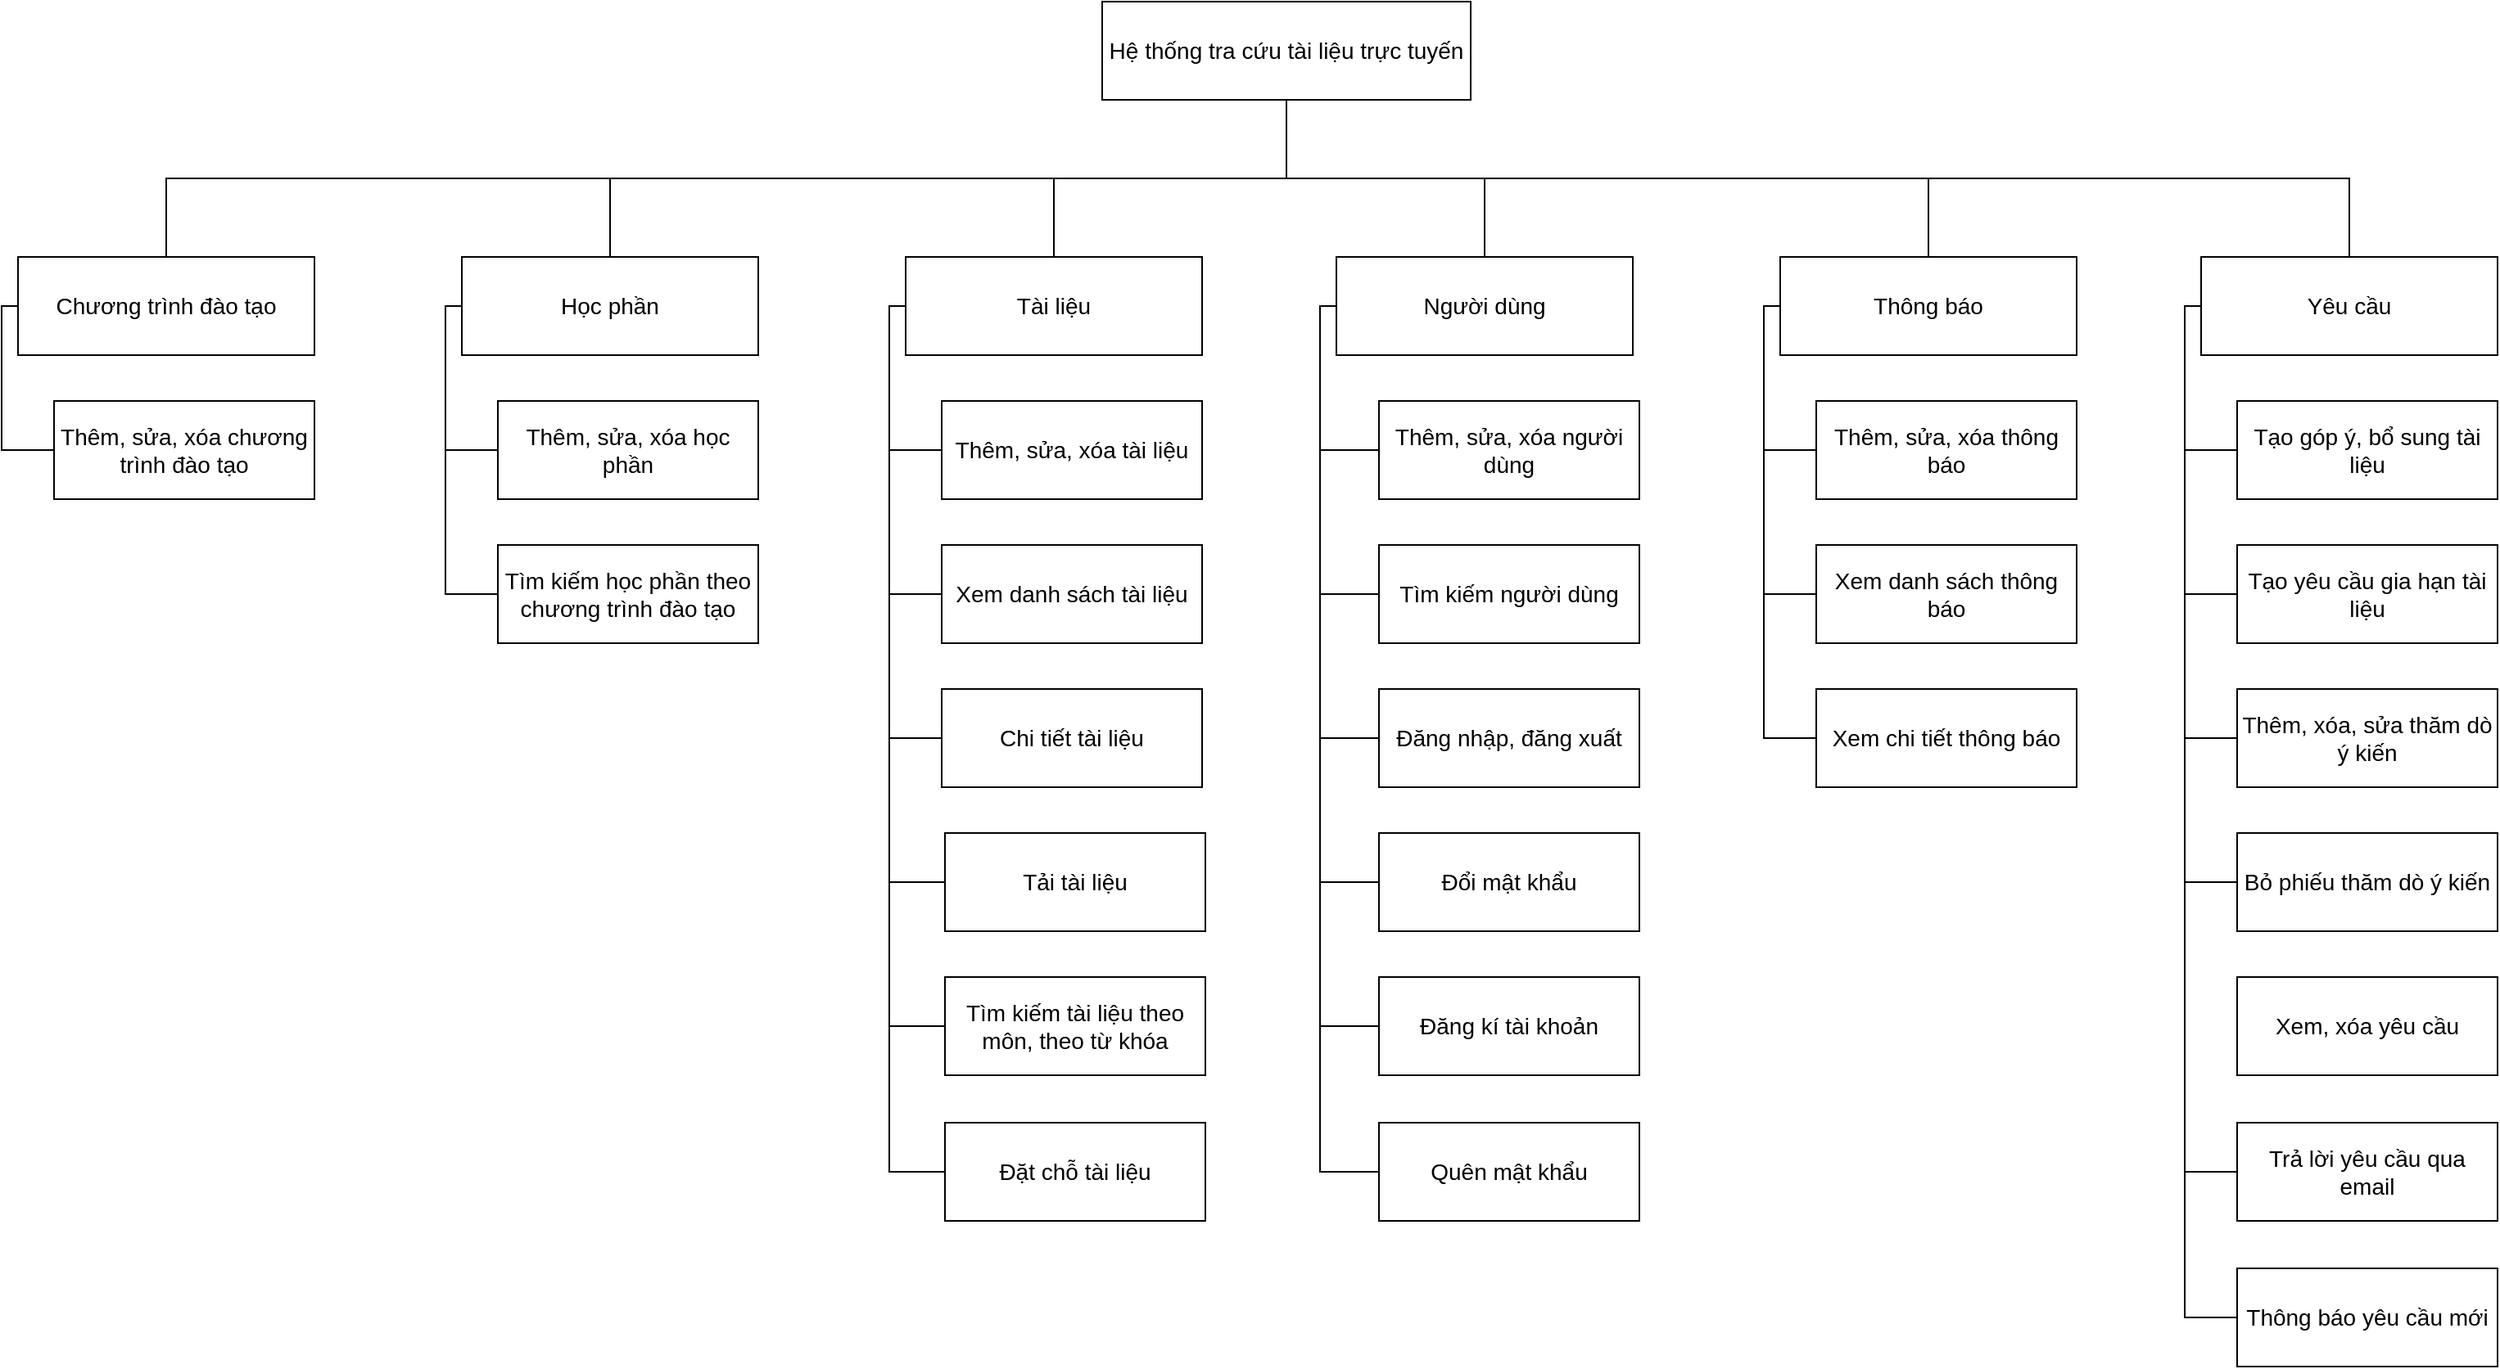 <mxfile version="22.1.11" type="device" pages="2">
  <diagram name="BFD" id="84VGd8YadY4OPoJ1dPUX">
    <mxGraphModel dx="2500" dy="1044" grid="0" gridSize="10" guides="1" tooltips="1" connect="1" arrows="0" fold="1" page="0" pageScale="1" pageWidth="827" pageHeight="1169" math="0" shadow="0">
      <root>
        <mxCell id="0" />
        <mxCell id="1" parent="0" />
        <mxCell id="7lXh8CAYZHqnAM5e5lu5-1" value="Hệ thống&amp;nbsp;tra cứu tài liệu trực tuyến" style="rounded=0;whiteSpace=wrap;html=1;fontSize=14;" parent="1" vertex="1">
          <mxGeometry x="286" y="90" width="225" height="60" as="geometry" />
        </mxCell>
        <mxCell id="7lXh8CAYZHqnAM5e5lu5-2" value="Người dùng" style="rounded=0;whiteSpace=wrap;html=1;fontSize=14;" parent="1" vertex="1">
          <mxGeometry x="429" y="246" width="181" height="60" as="geometry" />
        </mxCell>
        <mxCell id="7lXh8CAYZHqnAM5e5lu5-3" value="Thêm, sửa, xóa người dùng" style="rounded=0;whiteSpace=wrap;html=1;fontSize=14;" parent="1" vertex="1">
          <mxGeometry x="455" y="334" width="159" height="60" as="geometry" />
        </mxCell>
        <mxCell id="7lXh8CAYZHqnAM5e5lu5-5" value="Tìm kiếm người dùng" style="rounded=0;whiteSpace=wrap;html=1;fontSize=14;" parent="1" vertex="1">
          <mxGeometry x="455" y="422" width="159" height="60" as="geometry" />
        </mxCell>
        <mxCell id="7lXh8CAYZHqnAM5e5lu5-6" value="Đăng nhập, đăng xuất" style="rounded=0;whiteSpace=wrap;html=1;fontSize=14;" parent="1" vertex="1">
          <mxGeometry x="455" y="510" width="159" height="60" as="geometry" />
        </mxCell>
        <mxCell id="7lXh8CAYZHqnAM5e5lu5-7" value="Đổi mật khẩu" style="rounded=0;whiteSpace=wrap;html=1;fontSize=14;" parent="1" vertex="1">
          <mxGeometry x="455" y="598" width="159" height="60" as="geometry" />
        </mxCell>
        <mxCell id="7lXh8CAYZHqnAM5e5lu5-8" value="Thông báo" style="rounded=0;whiteSpace=wrap;html=1;fontSize=14;" parent="1" vertex="1">
          <mxGeometry x="700" y="246" width="181" height="60" as="geometry" />
        </mxCell>
        <mxCell id="7lXh8CAYZHqnAM5e5lu5-9" value="Thêm, sửa, xóa thông báo" style="rounded=0;whiteSpace=wrap;html=1;fontSize=14;" parent="1" vertex="1">
          <mxGeometry x="722" y="334" width="159" height="60" as="geometry" />
        </mxCell>
        <mxCell id="7lXh8CAYZHqnAM5e5lu5-10" value="Xem danh sách thông báo" style="rounded=0;whiteSpace=wrap;html=1;fontSize=14;" parent="1" vertex="1">
          <mxGeometry x="722" y="422" width="159" height="60" as="geometry" />
        </mxCell>
        <mxCell id="7lXh8CAYZHqnAM5e5lu5-11" value="Xem chi tiết thông báo" style="rounded=0;whiteSpace=wrap;html=1;fontSize=14;" parent="1" vertex="1">
          <mxGeometry x="722" y="510" width="159" height="60" as="geometry" />
        </mxCell>
        <mxCell id="7lXh8CAYZHqnAM5e5lu5-12" value="Chương trình đào tạo" style="rounded=0;whiteSpace=wrap;html=1;fontSize=14;" parent="1" vertex="1">
          <mxGeometry x="-376" y="246" width="181" height="60" as="geometry" />
        </mxCell>
        <mxCell id="7lXh8CAYZHqnAM5e5lu5-13" value="Thêm, sửa, xóa chương trình đào tạo" style="rounded=0;whiteSpace=wrap;html=1;fontSize=14;" parent="1" vertex="1">
          <mxGeometry x="-354" y="334" width="159" height="60" as="geometry" />
        </mxCell>
        <mxCell id="7lXh8CAYZHqnAM5e5lu5-15" value="Học phần" style="rounded=0;whiteSpace=wrap;html=1;fontSize=14;" parent="1" vertex="1">
          <mxGeometry x="-105" y="246" width="181" height="60" as="geometry" />
        </mxCell>
        <mxCell id="7lXh8CAYZHqnAM5e5lu5-16" value="Thêm, sửa, xóa học phần" style="rounded=0;whiteSpace=wrap;html=1;fontSize=14;" parent="1" vertex="1">
          <mxGeometry x="-83" y="334" width="159" height="60" as="geometry" />
        </mxCell>
        <mxCell id="7lXh8CAYZHqnAM5e5lu5-17" value="Tìm kiếm học phần theo chương trình đào tạo" style="rounded=0;whiteSpace=wrap;html=1;fontSize=14;" parent="1" vertex="1">
          <mxGeometry x="-83" y="422" width="159" height="60" as="geometry" />
        </mxCell>
        <mxCell id="7lXh8CAYZHqnAM5e5lu5-18" value="Tài liệu" style="rounded=0;whiteSpace=wrap;html=1;fontSize=14;" parent="1" vertex="1">
          <mxGeometry x="166" y="246" width="181" height="60" as="geometry" />
        </mxCell>
        <mxCell id="7lXh8CAYZHqnAM5e5lu5-19" value="Thêm, sửa, xóa tài liệu" style="rounded=0;whiteSpace=wrap;html=1;fontSize=14;" parent="1" vertex="1">
          <mxGeometry x="188" y="334" width="159" height="60" as="geometry" />
        </mxCell>
        <mxCell id="7lXh8CAYZHqnAM5e5lu5-20" value="Xem danh sách tài liệu" style="rounded=0;whiteSpace=wrap;html=1;fontSize=14;" parent="1" vertex="1">
          <mxGeometry x="188" y="422" width="159" height="60" as="geometry" />
        </mxCell>
        <mxCell id="7lXh8CAYZHqnAM5e5lu5-21" value="Chi tiết tài liệu" style="rounded=0;whiteSpace=wrap;html=1;fontSize=14;" parent="1" vertex="1">
          <mxGeometry x="188" y="510" width="159" height="60" as="geometry" />
        </mxCell>
        <mxCell id="7lXh8CAYZHqnAM5e5lu5-22" value="Tải tài liệu" style="rounded=0;whiteSpace=wrap;html=1;fontSize=14;" parent="1" vertex="1">
          <mxGeometry x="190" y="598" width="159" height="60" as="geometry" />
        </mxCell>
        <mxCell id="7lXh8CAYZHqnAM5e5lu5-23" value="Tìm kiếm tài liệu theo môn, theo từ khóa" style="rounded=0;whiteSpace=wrap;html=1;fontSize=14;" parent="1" vertex="1">
          <mxGeometry x="190" y="686" width="159" height="60" as="geometry" />
        </mxCell>
        <mxCell id="7lXh8CAYZHqnAM5e5lu5-24" value="Yêu cầu" style="rounded=0;whiteSpace=wrap;html=1;fontSize=14;" parent="1" vertex="1">
          <mxGeometry x="957" y="246" width="181" height="60" as="geometry" />
        </mxCell>
        <mxCell id="7lXh8CAYZHqnAM5e5lu5-25" value="Tạo góp ý,&amp;nbsp;bổ sung tài liệu" style="rounded=0;whiteSpace=wrap;html=1;fontSize=14;" parent="1" vertex="1">
          <mxGeometry x="979" y="334" width="159" height="60" as="geometry" />
        </mxCell>
        <mxCell id="7lXh8CAYZHqnAM5e5lu5-26" value="Thêm, xóa, sửa thăm dò ý kiến" style="rounded=0;whiteSpace=wrap;html=1;fontSize=14;" parent="1" vertex="1">
          <mxGeometry x="979" y="510" width="159" height="60" as="geometry" />
        </mxCell>
        <mxCell id="7lXh8CAYZHqnAM5e5lu5-27" value="Bỏ phiếu thăm dò ý kiến" style="rounded=0;whiteSpace=wrap;html=1;fontSize=14;" parent="1" vertex="1">
          <mxGeometry x="979" y="598" width="159" height="60" as="geometry" />
        </mxCell>
        <mxCell id="7lXh8CAYZHqnAM5e5lu5-28" value="Tạo yêu cầu gia hạn tài liệu" style="rounded=0;whiteSpace=wrap;html=1;fontSize=14;" parent="1" vertex="1">
          <mxGeometry x="979" y="422" width="159" height="60" as="geometry" />
        </mxCell>
        <mxCell id="7lXh8CAYZHqnAM5e5lu5-29" value="Xem, xóa yêu cầu" style="rounded=0;whiteSpace=wrap;html=1;fontSize=14;" parent="1" vertex="1">
          <mxGeometry x="979" y="686" width="159" height="60" as="geometry" />
        </mxCell>
        <mxCell id="7lXh8CAYZHqnAM5e5lu5-30" value="Thông báo yêu cầu mới" style="rounded=0;whiteSpace=wrap;html=1;fontSize=14;" parent="1" vertex="1">
          <mxGeometry x="979" y="864" width="159" height="60" as="geometry" />
        </mxCell>
        <mxCell id="7lXh8CAYZHqnAM5e5lu5-31" value="Trả lời yêu cầu qua email" style="rounded=0;whiteSpace=wrap;html=1;fontSize=14;" parent="1" vertex="1">
          <mxGeometry x="979" y="775" width="159" height="60" as="geometry" />
        </mxCell>
        <mxCell id="7lXh8CAYZHqnAM5e5lu5-32" value="" style="endArrow=none;html=1;rounded=0;exitX=0.5;exitY=0;exitDx=0;exitDy=0;entryX=0.5;entryY=1;entryDx=0;entryDy=0;edgeStyle=orthogonalEdgeStyle;fontSize=14;" parent="1" source="7lXh8CAYZHqnAM5e5lu5-12" target="7lXh8CAYZHqnAM5e5lu5-1" edge="1">
          <mxGeometry width="50" height="50" relative="1" as="geometry">
            <mxPoint x="274" y="478" as="sourcePoint" />
            <mxPoint x="324" y="428" as="targetPoint" />
          </mxGeometry>
        </mxCell>
        <mxCell id="7lXh8CAYZHqnAM5e5lu5-33" value="" style="endArrow=none;html=1;rounded=0;exitX=0.5;exitY=0;exitDx=0;exitDy=0;entryX=0.5;entryY=1;entryDx=0;entryDy=0;edgeStyle=orthogonalEdgeStyle;fontSize=14;" parent="1" source="7lXh8CAYZHqnAM5e5lu5-15" target="7lXh8CAYZHqnAM5e5lu5-1" edge="1">
          <mxGeometry width="50" height="50" relative="1" as="geometry">
            <mxPoint x="274" y="478" as="sourcePoint" />
            <mxPoint x="324" y="428" as="targetPoint" />
          </mxGeometry>
        </mxCell>
        <mxCell id="7lXh8CAYZHqnAM5e5lu5-34" value="" style="endArrow=none;html=1;rounded=0;exitX=0.5;exitY=0;exitDx=0;exitDy=0;entryX=0.5;entryY=1;entryDx=0;entryDy=0;edgeStyle=orthogonalEdgeStyle;fontSize=14;" parent="1" source="7lXh8CAYZHqnAM5e5lu5-18" target="7lXh8CAYZHqnAM5e5lu5-1" edge="1">
          <mxGeometry width="50" height="50" relative="1" as="geometry">
            <mxPoint x="274" y="478" as="sourcePoint" />
            <mxPoint x="324" y="428" as="targetPoint" />
          </mxGeometry>
        </mxCell>
        <mxCell id="7lXh8CAYZHqnAM5e5lu5-35" value="" style="endArrow=none;html=1;rounded=0;exitX=0.5;exitY=0;exitDx=0;exitDy=0;entryX=0.5;entryY=1;entryDx=0;entryDy=0;edgeStyle=orthogonalEdgeStyle;fontSize=14;" parent="1" source="7lXh8CAYZHqnAM5e5lu5-2" target="7lXh8CAYZHqnAM5e5lu5-1" edge="1">
          <mxGeometry width="50" height="50" relative="1" as="geometry">
            <mxPoint x="225" y="256" as="sourcePoint" />
            <mxPoint x="409" y="160" as="targetPoint" />
          </mxGeometry>
        </mxCell>
        <mxCell id="7lXh8CAYZHqnAM5e5lu5-36" value="" style="endArrow=none;html=1;rounded=0;exitX=0.5;exitY=0;exitDx=0;exitDy=0;entryX=0.5;entryY=1;entryDx=0;entryDy=0;edgeStyle=orthogonalEdgeStyle;fontSize=14;" parent="1" source="7lXh8CAYZHqnAM5e5lu5-8" target="7lXh8CAYZHqnAM5e5lu5-1" edge="1">
          <mxGeometry width="50" height="50" relative="1" as="geometry">
            <mxPoint x="488" y="256" as="sourcePoint" />
            <mxPoint x="409" y="160" as="targetPoint" />
          </mxGeometry>
        </mxCell>
        <mxCell id="7lXh8CAYZHqnAM5e5lu5-37" value="" style="endArrow=none;html=1;rounded=0;exitX=0.5;exitY=0;exitDx=0;exitDy=0;entryX=0.5;entryY=1;entryDx=0;entryDy=0;edgeStyle=orthogonalEdgeStyle;fontSize=14;" parent="1" source="7lXh8CAYZHqnAM5e5lu5-24" target="7lXh8CAYZHqnAM5e5lu5-1" edge="1">
          <mxGeometry width="50" height="50" relative="1" as="geometry">
            <mxPoint x="759" y="256" as="sourcePoint" />
            <mxPoint x="409" y="160" as="targetPoint" />
          </mxGeometry>
        </mxCell>
        <mxCell id="7lXh8CAYZHqnAM5e5lu5-38" value="" style="endArrow=none;html=1;rounded=0;exitX=0;exitY=0.5;exitDx=0;exitDy=0;entryX=0;entryY=0.5;entryDx=0;entryDy=0;edgeStyle=orthogonalEdgeStyle;fontSize=14;" parent="1" source="7lXh8CAYZHqnAM5e5lu5-12" target="7lXh8CAYZHqnAM5e5lu5-13" edge="1">
          <mxGeometry width="50" height="50" relative="1" as="geometry">
            <mxPoint x="181" y="538" as="sourcePoint" />
            <mxPoint x="231" y="488" as="targetPoint" />
          </mxGeometry>
        </mxCell>
        <mxCell id="7lXh8CAYZHqnAM5e5lu5-39" value="" style="endArrow=none;html=1;rounded=0;exitX=0;exitY=0.5;exitDx=0;exitDy=0;entryX=0;entryY=0.5;entryDx=0;entryDy=0;edgeStyle=orthogonalEdgeStyle;fontSize=14;" parent="1" source="7lXh8CAYZHqnAM5e5lu5-15" target="7lXh8CAYZHqnAM5e5lu5-16" edge="1">
          <mxGeometry width="50" height="50" relative="1" as="geometry">
            <mxPoint x="181" y="538" as="sourcePoint" />
            <mxPoint x="231" y="488" as="targetPoint" />
          </mxGeometry>
        </mxCell>
        <mxCell id="7lXh8CAYZHqnAM5e5lu5-40" value="" style="endArrow=none;html=1;rounded=0;exitX=0;exitY=0.5;exitDx=0;exitDy=0;entryX=0;entryY=0.5;entryDx=0;entryDy=0;edgeStyle=orthogonalEdgeStyle;fontSize=14;" parent="1" source="7lXh8CAYZHqnAM5e5lu5-15" target="7lXh8CAYZHqnAM5e5lu5-17" edge="1">
          <mxGeometry width="50" height="50" relative="1" as="geometry">
            <mxPoint x="181" y="538" as="sourcePoint" />
            <mxPoint x="231" y="488" as="targetPoint" />
          </mxGeometry>
        </mxCell>
        <mxCell id="7lXh8CAYZHqnAM5e5lu5-41" value="" style="endArrow=none;html=1;rounded=0;exitX=0;exitY=0.5;exitDx=0;exitDy=0;entryX=0;entryY=0.5;entryDx=0;entryDy=0;edgeStyle=orthogonalEdgeStyle;fontSize=14;" parent="1" source="7lXh8CAYZHqnAM5e5lu5-18" target="7lXh8CAYZHqnAM5e5lu5-19" edge="1">
          <mxGeometry width="50" height="50" relative="1" as="geometry">
            <mxPoint x="181" y="538" as="sourcePoint" />
            <mxPoint x="132" y="381" as="targetPoint" />
          </mxGeometry>
        </mxCell>
        <mxCell id="7lXh8CAYZHqnAM5e5lu5-42" value="" style="endArrow=none;html=1;rounded=0;exitX=0;exitY=0.5;exitDx=0;exitDy=0;entryX=0;entryY=0.5;entryDx=0;entryDy=0;edgeStyle=orthogonalEdgeStyle;fontSize=14;" parent="1" source="7lXh8CAYZHqnAM5e5lu5-18" target="7lXh8CAYZHqnAM5e5lu5-20" edge="1">
          <mxGeometry width="50" height="50" relative="1" as="geometry">
            <mxPoint x="181" y="538" as="sourcePoint" />
            <mxPoint x="231" y="488" as="targetPoint" />
          </mxGeometry>
        </mxCell>
        <mxCell id="7lXh8CAYZHqnAM5e5lu5-43" value="" style="endArrow=none;html=1;rounded=0;exitX=0;exitY=0.5;exitDx=0;exitDy=0;entryX=0;entryY=0.5;entryDx=0;entryDy=0;edgeStyle=orthogonalEdgeStyle;fontSize=14;" parent="1" source="7lXh8CAYZHqnAM5e5lu5-18" target="7lXh8CAYZHqnAM5e5lu5-21" edge="1">
          <mxGeometry width="50" height="50" relative="1" as="geometry">
            <mxPoint x="181" y="538" as="sourcePoint" />
            <mxPoint x="231" y="488" as="targetPoint" />
          </mxGeometry>
        </mxCell>
        <mxCell id="7lXh8CAYZHqnAM5e5lu5-44" value="" style="endArrow=none;html=1;rounded=0;exitX=0;exitY=0.5;exitDx=0;exitDy=0;entryX=0;entryY=0.5;entryDx=0;entryDy=0;edgeStyle=orthogonalEdgeStyle;fontSize=14;" parent="1" source="7lXh8CAYZHqnAM5e5lu5-18" target="7lXh8CAYZHqnAM5e5lu5-22" edge="1">
          <mxGeometry width="50" height="50" relative="1" as="geometry">
            <mxPoint x="181" y="538" as="sourcePoint" />
            <mxPoint x="231" y="488" as="targetPoint" />
          </mxGeometry>
        </mxCell>
        <mxCell id="7lXh8CAYZHqnAM5e5lu5-45" value="" style="endArrow=none;html=1;rounded=0;exitX=0;exitY=0.5;exitDx=0;exitDy=0;entryX=0;entryY=0.5;entryDx=0;entryDy=0;edgeStyle=orthogonalEdgeStyle;fontSize=14;" parent="1" source="7lXh8CAYZHqnAM5e5lu5-18" target="7lXh8CAYZHqnAM5e5lu5-23" edge="1">
          <mxGeometry width="50" height="50" relative="1" as="geometry">
            <mxPoint x="181" y="538" as="sourcePoint" />
            <mxPoint x="231" y="488" as="targetPoint" />
          </mxGeometry>
        </mxCell>
        <mxCell id="7lXh8CAYZHqnAM5e5lu5-46" value="" style="endArrow=none;html=1;rounded=0;exitX=0;exitY=0.5;exitDx=0;exitDy=0;entryX=0;entryY=0.5;entryDx=0;entryDy=0;edgeStyle=orthogonalEdgeStyle;fontSize=14;" parent="1" source="7lXh8CAYZHqnAM5e5lu5-2" target="7lXh8CAYZHqnAM5e5lu5-3" edge="1">
          <mxGeometry width="50" height="50" relative="1" as="geometry">
            <mxPoint x="719" y="538" as="sourcePoint" />
            <mxPoint x="769" y="488" as="targetPoint" />
          </mxGeometry>
        </mxCell>
        <mxCell id="7lXh8CAYZHqnAM5e5lu5-47" value="" style="endArrow=none;html=1;rounded=0;exitX=0;exitY=0.5;exitDx=0;exitDy=0;entryX=0;entryY=0.5;entryDx=0;entryDy=0;edgeStyle=orthogonalEdgeStyle;fontSize=14;" parent="1" source="7lXh8CAYZHqnAM5e5lu5-2" target="7lXh8CAYZHqnAM5e5lu5-5" edge="1">
          <mxGeometry width="50" height="50" relative="1" as="geometry">
            <mxPoint x="439" y="286" as="sourcePoint" />
            <mxPoint x="465" y="374" as="targetPoint" />
          </mxGeometry>
        </mxCell>
        <mxCell id="7lXh8CAYZHqnAM5e5lu5-48" value="" style="endArrow=none;html=1;rounded=0;exitX=0;exitY=0.5;exitDx=0;exitDy=0;entryX=0;entryY=0.5;entryDx=0;entryDy=0;edgeStyle=orthogonalEdgeStyle;fontSize=14;" parent="1" source="7lXh8CAYZHqnAM5e5lu5-2" target="7lXh8CAYZHqnAM5e5lu5-6" edge="1">
          <mxGeometry width="50" height="50" relative="1" as="geometry">
            <mxPoint x="439" y="286" as="sourcePoint" />
            <mxPoint x="465" y="462" as="targetPoint" />
          </mxGeometry>
        </mxCell>
        <mxCell id="7lXh8CAYZHqnAM5e5lu5-49" value="" style="endArrow=none;html=1;rounded=0;exitX=0;exitY=0.5;exitDx=0;exitDy=0;entryX=0;entryY=0.5;entryDx=0;entryDy=0;edgeStyle=orthogonalEdgeStyle;fontSize=14;" parent="1" source="7lXh8CAYZHqnAM5e5lu5-2" target="7lXh8CAYZHqnAM5e5lu5-7" edge="1">
          <mxGeometry width="50" height="50" relative="1" as="geometry">
            <mxPoint x="439" y="286" as="sourcePoint" />
            <mxPoint x="465" y="550" as="targetPoint" />
          </mxGeometry>
        </mxCell>
        <mxCell id="7lXh8CAYZHqnAM5e5lu5-50" value="" style="endArrow=none;html=1;rounded=0;exitX=0;exitY=0.5;exitDx=0;exitDy=0;entryX=0;entryY=0.5;entryDx=0;entryDy=0;edgeStyle=orthogonalEdgeStyle;fontSize=14;" parent="1" source="7lXh8CAYZHqnAM5e5lu5-8" target="7lXh8CAYZHqnAM5e5lu5-9" edge="1">
          <mxGeometry width="50" height="50" relative="1" as="geometry">
            <mxPoint x="449" y="296" as="sourcePoint" />
            <mxPoint x="475" y="560" as="targetPoint" />
          </mxGeometry>
        </mxCell>
        <mxCell id="7lXh8CAYZHqnAM5e5lu5-51" value="" style="endArrow=none;html=1;rounded=0;exitX=0;exitY=0.5;exitDx=0;exitDy=0;entryX=0;entryY=0.5;entryDx=0;entryDy=0;edgeStyle=orthogonalEdgeStyle;fontSize=14;" parent="1" source="7lXh8CAYZHqnAM5e5lu5-8" target="7lXh8CAYZHqnAM5e5lu5-10" edge="1">
          <mxGeometry width="50" height="50" relative="1" as="geometry">
            <mxPoint x="710" y="286" as="sourcePoint" />
            <mxPoint x="732" y="374" as="targetPoint" />
          </mxGeometry>
        </mxCell>
        <mxCell id="7lXh8CAYZHqnAM5e5lu5-52" value="" style="endArrow=none;html=1;rounded=0;exitX=0;exitY=0.5;exitDx=0;exitDy=0;entryX=0;entryY=0.5;entryDx=0;entryDy=0;edgeStyle=orthogonalEdgeStyle;fontSize=14;" parent="1" source="7lXh8CAYZHqnAM5e5lu5-8" target="7lXh8CAYZHqnAM5e5lu5-11" edge="1">
          <mxGeometry width="50" height="50" relative="1" as="geometry">
            <mxPoint x="710" y="286" as="sourcePoint" />
            <mxPoint x="732" y="462" as="targetPoint" />
          </mxGeometry>
        </mxCell>
        <mxCell id="7lXh8CAYZHqnAM5e5lu5-53" value="" style="endArrow=none;html=1;rounded=0;exitX=0;exitY=0.5;exitDx=0;exitDy=0;entryX=0;entryY=0.5;entryDx=0;entryDy=0;edgeStyle=orthogonalEdgeStyle;fontSize=14;" parent="1" source="7lXh8CAYZHqnAM5e5lu5-24" target="7lXh8CAYZHqnAM5e5lu5-25" edge="1">
          <mxGeometry width="50" height="50" relative="1" as="geometry">
            <mxPoint x="710" y="286" as="sourcePoint" />
            <mxPoint x="732" y="550" as="targetPoint" />
          </mxGeometry>
        </mxCell>
        <mxCell id="7lXh8CAYZHqnAM5e5lu5-54" value="" style="endArrow=none;html=1;rounded=0;exitX=0;exitY=0.5;exitDx=0;exitDy=0;entryX=0;entryY=0.5;entryDx=0;entryDy=0;edgeStyle=orthogonalEdgeStyle;fontSize=14;" parent="1" source="7lXh8CAYZHqnAM5e5lu5-24" target="7lXh8CAYZHqnAM5e5lu5-28" edge="1">
          <mxGeometry width="50" height="50" relative="1" as="geometry">
            <mxPoint x="967" y="286" as="sourcePoint" />
            <mxPoint x="989" y="374" as="targetPoint" />
          </mxGeometry>
        </mxCell>
        <mxCell id="7lXh8CAYZHqnAM5e5lu5-55" value="" style="endArrow=none;html=1;rounded=0;exitX=0;exitY=0.5;exitDx=0;exitDy=0;entryX=0;entryY=0.5;entryDx=0;entryDy=0;edgeStyle=orthogonalEdgeStyle;fontSize=14;" parent="1" source="7lXh8CAYZHqnAM5e5lu5-24" target="7lXh8CAYZHqnAM5e5lu5-26" edge="1">
          <mxGeometry width="50" height="50" relative="1" as="geometry">
            <mxPoint x="967" y="286" as="sourcePoint" />
            <mxPoint x="989" y="462" as="targetPoint" />
          </mxGeometry>
        </mxCell>
        <mxCell id="7lXh8CAYZHqnAM5e5lu5-56" value="" style="endArrow=none;html=1;rounded=0;exitX=0;exitY=0.5;exitDx=0;exitDy=0;entryX=0;entryY=0.5;entryDx=0;entryDy=0;edgeStyle=orthogonalEdgeStyle;fontSize=14;" parent="1" source="7lXh8CAYZHqnAM5e5lu5-24" target="7lXh8CAYZHqnAM5e5lu5-27" edge="1">
          <mxGeometry width="50" height="50" relative="1" as="geometry">
            <mxPoint x="967" y="286" as="sourcePoint" />
            <mxPoint x="989" y="550" as="targetPoint" />
          </mxGeometry>
        </mxCell>
        <mxCell id="7lXh8CAYZHqnAM5e5lu5-57" value="" style="endArrow=none;html=1;rounded=0;exitX=0;exitY=0.5;exitDx=0;exitDy=0;entryX=0;entryY=0.5;entryDx=0;entryDy=0;edgeStyle=orthogonalEdgeStyle;fontSize=14;" parent="1" source="7lXh8CAYZHqnAM5e5lu5-24" target="7lXh8CAYZHqnAM5e5lu5-31" edge="1">
          <mxGeometry width="50" height="50" relative="1" as="geometry">
            <mxPoint x="967" y="286" as="sourcePoint" />
            <mxPoint x="989" y="638" as="targetPoint" />
          </mxGeometry>
        </mxCell>
        <mxCell id="7lXh8CAYZHqnAM5e5lu5-60" value="" style="endArrow=none;html=1;rounded=0;exitX=0;exitY=0.5;exitDx=0;exitDy=0;entryX=0;entryY=0.5;entryDx=0;entryDy=0;edgeStyle=orthogonalEdgeStyle;fontSize=14;" parent="1" source="7lXh8CAYZHqnAM5e5lu5-24" target="7lXh8CAYZHqnAM5e5lu5-30" edge="1">
          <mxGeometry width="50" height="50" relative="1" as="geometry">
            <mxPoint x="967" y="286" as="sourcePoint" />
            <mxPoint x="989" y="815" as="targetPoint" />
          </mxGeometry>
        </mxCell>
        <mxCell id="D4fzdsL0mqHl7-LnF-4_-1" value="Đăng kí tài khoản" style="rounded=0;whiteSpace=wrap;html=1;fontSize=14;" vertex="1" parent="1">
          <mxGeometry x="455" y="686" width="159" height="60" as="geometry" />
        </mxCell>
        <mxCell id="D4fzdsL0mqHl7-LnF-4_-2" value="Quên mật khẩu" style="rounded=0;whiteSpace=wrap;html=1;fontSize=14;" vertex="1" parent="1">
          <mxGeometry x="455" y="775" width="159" height="60" as="geometry" />
        </mxCell>
        <mxCell id="D4fzdsL0mqHl7-LnF-4_-3" value="Đặt chỗ tài liệu" style="rounded=0;whiteSpace=wrap;html=1;fontSize=14;" vertex="1" parent="1">
          <mxGeometry x="190" y="775" width="159" height="60" as="geometry" />
        </mxCell>
        <mxCell id="D4fzdsL0mqHl7-LnF-4_-4" value="" style="endArrow=none;html=1;rounded=0;exitX=0;exitY=0.5;exitDx=0;exitDy=0;entryX=0;entryY=0.5;entryDx=0;entryDy=0;edgeStyle=orthogonalEdgeStyle;fontSize=14;" edge="1" parent="1" source="7lXh8CAYZHqnAM5e5lu5-2" target="D4fzdsL0mqHl7-LnF-4_-1">
          <mxGeometry width="50" height="50" relative="1" as="geometry">
            <mxPoint x="439" y="286" as="sourcePoint" />
            <mxPoint x="465" y="638" as="targetPoint" />
          </mxGeometry>
        </mxCell>
        <mxCell id="D4fzdsL0mqHl7-LnF-4_-5" value="" style="endArrow=none;html=1;rounded=0;exitX=0;exitY=0.5;exitDx=0;exitDy=0;entryX=0;entryY=0.5;entryDx=0;entryDy=0;edgeStyle=orthogonalEdgeStyle;fontSize=14;" edge="1" parent="1" source="7lXh8CAYZHqnAM5e5lu5-2" target="D4fzdsL0mqHl7-LnF-4_-2">
          <mxGeometry width="50" height="50" relative="1" as="geometry">
            <mxPoint x="439" y="286" as="sourcePoint" />
            <mxPoint x="465" y="726" as="targetPoint" />
          </mxGeometry>
        </mxCell>
        <mxCell id="D4fzdsL0mqHl7-LnF-4_-6" value="" style="endArrow=none;html=1;rounded=0;exitX=0;exitY=0.5;exitDx=0;exitDy=0;entryX=0;entryY=0.5;entryDx=0;entryDy=0;edgeStyle=orthogonalEdgeStyle;fontSize=14;" edge="1" parent="1" source="7lXh8CAYZHqnAM5e5lu5-18" target="D4fzdsL0mqHl7-LnF-4_-3">
          <mxGeometry width="50" height="50" relative="1" as="geometry">
            <mxPoint x="439" y="286" as="sourcePoint" />
            <mxPoint x="465" y="815" as="targetPoint" />
          </mxGeometry>
        </mxCell>
      </root>
    </mxGraphModel>
  </diagram>
  <diagram id="BrClllQGVnvQygQh08Wt" name="Usecase">
    <mxGraphModel dx="3133" dy="1960" grid="0" gridSize="10" guides="1" tooltips="1" connect="1" arrows="1" fold="1" page="0" pageScale="1" pageWidth="827" pageHeight="1169" math="0" shadow="0">
      <root>
        <mxCell id="0" />
        <mxCell id="1" parent="0" />
        <mxCell id="H5rTBziyyxjk62CYWGia-1" value="Quản lý" style="shape=umlActor;verticalLabelPosition=bottom;verticalAlign=top;html=1;outlineConnect=0;fontSize=14;" parent="1" vertex="1">
          <mxGeometry x="-766" y="94" width="30" height="60" as="geometry" />
        </mxCell>
        <mxCell id="H5rTBziyyxjk62CYWGia-2" value="Người dùng" style="shape=umlActor;verticalLabelPosition=bottom;verticalAlign=top;html=1;outlineConnect=0;fontSize=14;" parent="1" vertex="1">
          <mxGeometry x="666" y="94" width="30" height="60" as="geometry" />
        </mxCell>
        <mxCell id="gG5vlGDZjspnBYPUKVHE-23" value="Thêm, sửa, xóa chương trình đào tạo" style="ellipse;whiteSpace=wrap;html=1;fontSize=14;" parent="1" vertex="1">
          <mxGeometry x="-420" y="-434" width="120" height="80" as="geometry" />
        </mxCell>
        <mxCell id="gG5vlGDZjspnBYPUKVHE-24" value="Tìm kiếm học phần theo chương trình đào tạo" style="ellipse;whiteSpace=wrap;html=1;fontSize=14;" parent="1" vertex="1">
          <mxGeometry x="-108" y="-434" width="120" height="80" as="geometry" />
        </mxCell>
        <mxCell id="gG5vlGDZjspnBYPUKVHE-25" value="Thêm, sửa, xóa học phần" style="ellipse;whiteSpace=wrap;html=1;fontSize=14;" parent="1" vertex="1">
          <mxGeometry x="-261" y="-434" width="120" height="80" as="geometry" />
        </mxCell>
        <mxCell id="gG5vlGDZjspnBYPUKVHE-26" value="&lt;span style=&quot;color: rgb(0, 0, 0); font-family: Helvetica; font-size: 14px; font-style: normal; font-variant-ligatures: normal; font-variant-caps: normal; font-weight: 400; letter-spacing: normal; orphans: 2; text-align: center; text-indent: 0px; text-transform: none; widows: 2; word-spacing: 0px; -webkit-text-stroke-width: 0px; background-color: rgb(255, 255, 255); text-decoration-thickness: initial; text-decoration-style: initial; text-decoration-color: initial; float: none; display: inline !important;&quot;&gt;Thêm, sửa, xóa tài liệu&lt;/span&gt;" style="ellipse;whiteSpace=wrap;html=1;fontSize=14;" parent="1" vertex="1">
          <mxGeometry x="61" y="-434" width="120" height="80" as="geometry" />
        </mxCell>
        <mxCell id="gG5vlGDZjspnBYPUKVHE-38" value="Thêm, sửa, xóa người dùng" style="ellipse;whiteSpace=wrap;html=1;fontSize=14;" parent="1" vertex="1">
          <mxGeometry x="-671" y="757" width="120" height="80" as="geometry" />
        </mxCell>
        <mxCell id="gG5vlGDZjspnBYPUKVHE-39" value="Tìm kiếm người dùng" style="ellipse;whiteSpace=wrap;html=1;fontSize=14;" parent="1" vertex="1">
          <mxGeometry x="-558" y="-437" width="120" height="80" as="geometry" />
        </mxCell>
        <mxCell id="gG5vlGDZjspnBYPUKVHE-41" value="Đăng nhập, đăng xuất" style="ellipse;whiteSpace=wrap;html=1;fontSize=14;" parent="1" vertex="1">
          <mxGeometry x="71" y="-323" width="120" height="80" as="geometry" />
        </mxCell>
        <mxCell id="gG5vlGDZjspnBYPUKVHE-42" value="Đổi mật khẩu" style="ellipse;whiteSpace=wrap;html=1;fontSize=14;" parent="1" vertex="1">
          <mxGeometry x="61" y="671" width="120" height="80" as="geometry" />
        </mxCell>
        <mxCell id="gG5vlGDZjspnBYPUKVHE-43" value="Thêm, sửa, xóa thông báo" style="ellipse;whiteSpace=wrap;html=1;fontSize=14;" parent="1" vertex="1">
          <mxGeometry x="-107" y="764" width="120" height="80" as="geometry" />
        </mxCell>
        <mxCell id="gG5vlGDZjspnBYPUKVHE-44" value="Xem danh sách thông báo" style="ellipse;whiteSpace=wrap;html=1;fontSize=14;" parent="1" vertex="1">
          <mxGeometry x="71" y="-211" width="120" height="80" as="geometry" />
        </mxCell>
        <mxCell id="gG5vlGDZjspnBYPUKVHE-46" value="Xem chi tiết thông báo" style="ellipse;whiteSpace=wrap;html=1;fontSize=14;" parent="1" vertex="1">
          <mxGeometry x="71" y="-100" width="120" height="80" as="geometry" />
        </mxCell>
        <mxCell id="gG5vlGDZjspnBYPUKVHE-47" value="Tạo góp ý,&amp;nbsp;bổ sung tài liệu" style="ellipse;whiteSpace=wrap;html=1;fontSize=14;" parent="1" vertex="1">
          <mxGeometry x="61" y="568" width="120" height="80" as="geometry" />
        </mxCell>
        <mxCell id="gG5vlGDZjspnBYPUKVHE-48" value="Tạo yêu cầu gia hạn tài liệu" style="ellipse;whiteSpace=wrap;html=1;fontSize=14;" parent="1" vertex="1">
          <mxGeometry x="228" y="767" width="120" height="80" as="geometry" />
        </mxCell>
        <mxCell id="gG5vlGDZjspnBYPUKVHE-49" value="Thêm, xóa, sửa thăm dò" style="ellipse;whiteSpace=wrap;html=1;fontSize=14;" parent="1" vertex="1">
          <mxGeometry x="71" y="6" width="120" height="80" as="geometry" />
        </mxCell>
        <mxCell id="gG5vlGDZjspnBYPUKVHE-50" value="Bỏ phiếu thăm dò ý kiến" style="ellipse;whiteSpace=wrap;html=1;fontSize=14;" parent="1" vertex="1">
          <mxGeometry x="377" y="764" width="120" height="80" as="geometry" />
        </mxCell>
        <mxCell id="gG5vlGDZjspnBYPUKVHE-51" value="Xem, xóa yêu cầu" style="ellipse;whiteSpace=wrap;html=1;fontSize=14;" parent="1" vertex="1">
          <mxGeometry x="-530" y="759" width="120" height="80" as="geometry" />
        </mxCell>
        <mxCell id="gG5vlGDZjspnBYPUKVHE-52" value="Trả lời yêu cầu qua email" style="ellipse;whiteSpace=wrap;html=1;fontSize=14;" parent="1" vertex="1">
          <mxGeometry x="-250" y="759" width="120" height="80" as="geometry" />
        </mxCell>
        <mxCell id="gG5vlGDZjspnBYPUKVHE-53" value="Thông báo yêu cầu mới" style="ellipse;whiteSpace=wrap;html=1;fontSize=14;" parent="1" vertex="1">
          <mxGeometry x="-395" y="759" width="120" height="80" as="geometry" />
        </mxCell>
        <mxCell id="gG5vlGDZjspnBYPUKVHE-58" value="Tìm kiếm tài liệu theo môn, theo từ khóa" style="ellipse;whiteSpace=wrap;html=1;fontSize=14;" parent="1" vertex="1">
          <mxGeometry x="71" y="116" width="120" height="80" as="geometry" />
        </mxCell>
        <mxCell id="gG5vlGDZjspnBYPUKVHE-59" value="Xem danh sách tài liệu" style="ellipse;whiteSpace=wrap;html=1;fontSize=14;" parent="1" vertex="1">
          <mxGeometry x="74" y="223" width="120" height="80" as="geometry" />
        </mxCell>
        <mxCell id="gG5vlGDZjspnBYPUKVHE-61" value="Chi tiết tài liệu" style="ellipse;whiteSpace=wrap;html=1;fontSize=14;" parent="1" vertex="1">
          <mxGeometry x="71" y="333" width="120" height="80" as="geometry" />
        </mxCell>
        <mxCell id="gG5vlGDZjspnBYPUKVHE-62" value="Tải tài liệu" style="ellipse;whiteSpace=wrap;html=1;fontSize=14;" parent="1" vertex="1">
          <mxGeometry x="71" y="443" width="120" height="80" as="geometry" />
        </mxCell>
        <mxCell id="gG5vlGDZjspnBYPUKVHE-65" value="" style="endArrow=none;html=1;rounded=0;exitX=0.5;exitY=1;exitDx=0;exitDy=0;entryX=1;entryY=0.333;entryDx=0;entryDy=0;entryPerimeter=0;fontSize=14;" parent="1" source="gG5vlGDZjspnBYPUKVHE-23" target="H5rTBziyyxjk62CYWGia-1" edge="1">
          <mxGeometry width="50" height="50" relative="1" as="geometry">
            <mxPoint x="43" y="254" as="sourcePoint" />
            <mxPoint x="93" y="204" as="targetPoint" />
          </mxGeometry>
        </mxCell>
        <mxCell id="gG5vlGDZjspnBYPUKVHE-66" value="" style="endArrow=none;html=1;rounded=0;exitX=1;exitY=0.333;exitDx=0;exitDy=0;exitPerimeter=0;entryX=0.5;entryY=1;entryDx=0;entryDy=0;fontSize=14;" parent="1" source="H5rTBziyyxjk62CYWGia-1" target="gG5vlGDZjspnBYPUKVHE-25" edge="1">
          <mxGeometry width="50" height="50" relative="1" as="geometry">
            <mxPoint x="43" y="64" as="sourcePoint" />
            <mxPoint x="93" y="14" as="targetPoint" />
          </mxGeometry>
        </mxCell>
        <mxCell id="gG5vlGDZjspnBYPUKVHE-67" value="" style="endArrow=none;html=1;rounded=0;exitX=1;exitY=0.333;exitDx=0;exitDy=0;exitPerimeter=0;entryX=0.5;entryY=1;entryDx=0;entryDy=0;fontSize=14;" parent="1" source="H5rTBziyyxjk62CYWGia-1" target="gG5vlGDZjspnBYPUKVHE-24" edge="1">
          <mxGeometry width="50" height="50" relative="1" as="geometry">
            <mxPoint x="43" y="64" as="sourcePoint" />
            <mxPoint x="93" y="14" as="targetPoint" />
          </mxGeometry>
        </mxCell>
        <mxCell id="gG5vlGDZjspnBYPUKVHE-68" value="" style="endArrow=none;html=1;rounded=0;exitX=1;exitY=0.333;exitDx=0;exitDy=0;exitPerimeter=0;entryX=0;entryY=1;entryDx=0;entryDy=0;fontSize=14;" parent="1" source="H5rTBziyyxjk62CYWGia-1" target="gG5vlGDZjspnBYPUKVHE-26" edge="1">
          <mxGeometry width="50" height="50" relative="1" as="geometry">
            <mxPoint x="43" y="159" as="sourcePoint" />
            <mxPoint x="93" y="109" as="targetPoint" />
          </mxGeometry>
        </mxCell>
        <mxCell id="gG5vlGDZjspnBYPUKVHE-69" value="" style="endArrow=none;html=1;rounded=0;exitX=1;exitY=0.333;exitDx=0;exitDy=0;exitPerimeter=0;entryX=0.5;entryY=0;entryDx=0;entryDy=0;fontSize=14;" parent="1" source="H5rTBziyyxjk62CYWGia-1" target="gG5vlGDZjspnBYPUKVHE-38" edge="1">
          <mxGeometry width="50" height="50" relative="1" as="geometry">
            <mxPoint x="43" y="159" as="sourcePoint" />
            <mxPoint x="93" y="109" as="targetPoint" />
          </mxGeometry>
        </mxCell>
        <mxCell id="gG5vlGDZjspnBYPUKVHE-70" value="" style="endArrow=none;html=1;rounded=0;exitX=1;exitY=0.333;exitDx=0;exitDy=0;exitPerimeter=0;entryX=0.5;entryY=1;entryDx=0;entryDy=0;fontSize=14;" parent="1" source="H5rTBziyyxjk62CYWGia-1" target="gG5vlGDZjspnBYPUKVHE-39" edge="1">
          <mxGeometry width="50" height="50" relative="1" as="geometry">
            <mxPoint x="43" y="349" as="sourcePoint" />
            <mxPoint x="93" y="299" as="targetPoint" />
          </mxGeometry>
        </mxCell>
        <mxCell id="gG5vlGDZjspnBYPUKVHE-71" value="" style="endArrow=none;html=1;rounded=0;entryX=0;entryY=0;entryDx=0;entryDy=0;exitX=1;exitY=0.333;exitDx=0;exitDy=0;exitPerimeter=0;fontSize=14;" parent="1" source="H5rTBziyyxjk62CYWGia-1" target="gG5vlGDZjspnBYPUKVHE-43" edge="1">
          <mxGeometry width="50" height="50" relative="1" as="geometry">
            <mxPoint x="-257" y="99" as="sourcePoint" />
            <mxPoint x="-34" y="180" as="targetPoint" />
          </mxGeometry>
        </mxCell>
        <mxCell id="gG5vlGDZjspnBYPUKVHE-72" value="" style="endArrow=none;html=1;rounded=0;entryX=0.5;entryY=0;entryDx=0;entryDy=0;exitX=1;exitY=0.333;exitDx=0;exitDy=0;exitPerimeter=0;fontSize=14;" parent="1" source="H5rTBziyyxjk62CYWGia-1" target="gG5vlGDZjspnBYPUKVHE-51" edge="1">
          <mxGeometry width="50" height="50" relative="1" as="geometry">
            <mxPoint x="-251" y="131" as="sourcePoint" />
            <mxPoint x="-34" y="292" as="targetPoint" />
          </mxGeometry>
        </mxCell>
        <mxCell id="gG5vlGDZjspnBYPUKVHE-73" value="" style="endArrow=none;html=1;rounded=0;entryX=0.5;entryY=0;entryDx=0;entryDy=0;exitX=1;exitY=0.333;exitDx=0;exitDy=0;exitPerimeter=0;fontSize=14;" parent="1" source="H5rTBziyyxjk62CYWGia-1" target="gG5vlGDZjspnBYPUKVHE-52" edge="1">
          <mxGeometry width="50" height="50" relative="1" as="geometry">
            <mxPoint x="-251" y="131" as="sourcePoint" />
            <mxPoint x="-34" y="400" as="targetPoint" />
          </mxGeometry>
        </mxCell>
        <mxCell id="gG5vlGDZjspnBYPUKVHE-77" value="" style="endArrow=none;html=1;rounded=0;entryX=0.5;entryY=0;entryDx=0;entryDy=0;exitX=1;exitY=0.333;exitDx=0;exitDy=0;exitPerimeter=0;fontSize=14;" parent="1" source="H5rTBziyyxjk62CYWGia-1" target="gG5vlGDZjspnBYPUKVHE-53" edge="1">
          <mxGeometry width="50" height="50" relative="1" as="geometry">
            <mxPoint x="-251" y="131" as="sourcePoint" />
            <mxPoint x="-34" y="516" as="targetPoint" />
          </mxGeometry>
        </mxCell>
        <mxCell id="gG5vlGDZjspnBYPUKVHE-78" value="" style="endArrow=none;html=1;rounded=0;exitX=0;exitY=0.5;exitDx=0;exitDy=0;entryX=1;entryY=0.333;entryDx=0;entryDy=0;entryPerimeter=0;fontSize=14;" parent="1" source="gG5vlGDZjspnBYPUKVHE-41" target="H5rTBziyyxjk62CYWGia-1" edge="1">
          <mxGeometry width="50" height="50" relative="1" as="geometry">
            <mxPoint x="48" y="-101" as="sourcePoint" />
            <mxPoint x="98" y="-151" as="targetPoint" />
          </mxGeometry>
        </mxCell>
        <mxCell id="gG5vlGDZjspnBYPUKVHE-80" value="" style="endArrow=none;html=1;rounded=0;exitX=0;exitY=0.5;exitDx=0;exitDy=0;entryX=1;entryY=0.333;entryDx=0;entryDy=0;entryPerimeter=0;fontSize=14;" parent="1" source="gG5vlGDZjspnBYPUKVHE-44" target="H5rTBziyyxjk62CYWGia-1" edge="1">
          <mxGeometry width="50" height="50" relative="1" as="geometry">
            <mxPoint x="81" y="-273" as="sourcePoint" />
            <mxPoint x="-344" y="50" as="targetPoint" />
          </mxGeometry>
        </mxCell>
        <mxCell id="gG5vlGDZjspnBYPUKVHE-81" value="" style="endArrow=none;html=1;rounded=0;exitX=0;exitY=0.5;exitDx=0;exitDy=0;entryX=1;entryY=0.333;entryDx=0;entryDy=0;entryPerimeter=0;fontSize=14;" parent="1" source="gG5vlGDZjspnBYPUKVHE-46" target="H5rTBziyyxjk62CYWGia-1" edge="1">
          <mxGeometry width="50" height="50" relative="1" as="geometry">
            <mxPoint x="81" y="-161" as="sourcePoint" />
            <mxPoint x="-348" y="124" as="targetPoint" />
          </mxGeometry>
        </mxCell>
        <mxCell id="gG5vlGDZjspnBYPUKVHE-82" value="" style="endArrow=none;html=1;rounded=0;exitX=0;exitY=0.5;exitDx=0;exitDy=0;entryX=1;entryY=0.333;entryDx=0;entryDy=0;entryPerimeter=0;fontSize=14;" parent="1" source="gG5vlGDZjspnBYPUKVHE-49" target="H5rTBziyyxjk62CYWGia-1" edge="1">
          <mxGeometry width="50" height="50" relative="1" as="geometry">
            <mxPoint x="81" y="-50" as="sourcePoint" />
            <mxPoint x="-338" y="134" as="targetPoint" />
          </mxGeometry>
        </mxCell>
        <mxCell id="gG5vlGDZjspnBYPUKVHE-83" value="" style="endArrow=none;html=1;rounded=0;exitX=0;exitY=0.5;exitDx=0;exitDy=0;entryX=1;entryY=0.333;entryDx=0;entryDy=0;entryPerimeter=0;fontSize=14;" parent="1" source="gG5vlGDZjspnBYPUKVHE-58" target="H5rTBziyyxjk62CYWGia-1" edge="1">
          <mxGeometry width="50" height="50" relative="1" as="geometry">
            <mxPoint x="81" y="56" as="sourcePoint" />
            <mxPoint x="-348" y="124" as="targetPoint" />
          </mxGeometry>
        </mxCell>
        <mxCell id="gG5vlGDZjspnBYPUKVHE-84" value="" style="endArrow=none;html=1;rounded=0;exitX=0;exitY=0.5;exitDx=0;exitDy=0;entryX=1;entryY=0.333;entryDx=0;entryDy=0;entryPerimeter=0;fontSize=14;" parent="1" source="gG5vlGDZjspnBYPUKVHE-59" target="H5rTBziyyxjk62CYWGia-1" edge="1">
          <mxGeometry width="50" height="50" relative="1" as="geometry">
            <mxPoint x="81" y="166" as="sourcePoint" />
            <mxPoint x="-338" y="134" as="targetPoint" />
          </mxGeometry>
        </mxCell>
        <mxCell id="gG5vlGDZjspnBYPUKVHE-85" value="" style="endArrow=none;html=1;rounded=0;exitX=0;exitY=0.5;exitDx=0;exitDy=0;entryX=1;entryY=0.333;entryDx=0;entryDy=0;entryPerimeter=0;fontSize=14;" parent="1" source="gG5vlGDZjspnBYPUKVHE-61" target="H5rTBziyyxjk62CYWGia-1" edge="1">
          <mxGeometry width="50" height="50" relative="1" as="geometry">
            <mxPoint x="84" y="273" as="sourcePoint" />
            <mxPoint x="-328" y="144" as="targetPoint" />
          </mxGeometry>
        </mxCell>
        <mxCell id="gG5vlGDZjspnBYPUKVHE-86" value="" style="endArrow=none;html=1;rounded=0;exitX=0;exitY=0.5;exitDx=0;exitDy=0;entryX=1;entryY=0.333;entryDx=0;entryDy=0;entryPerimeter=0;fontSize=14;" parent="1" source="gG5vlGDZjspnBYPUKVHE-62" target="H5rTBziyyxjk62CYWGia-1" edge="1">
          <mxGeometry width="50" height="50" relative="1" as="geometry">
            <mxPoint x="81" y="383" as="sourcePoint" />
            <mxPoint x="-348" y="124" as="targetPoint" />
          </mxGeometry>
        </mxCell>
        <mxCell id="gG5vlGDZjspnBYPUKVHE-87" value="" style="endArrow=none;html=1;rounded=0;exitX=0;exitY=0.5;exitDx=0;exitDy=0;entryX=1;entryY=0.333;entryDx=0;entryDy=0;entryPerimeter=0;fontSize=14;" parent="1" source="gG5vlGDZjspnBYPUKVHE-47" target="H5rTBziyyxjk62CYWGia-1" edge="1">
          <mxGeometry width="50" height="50" relative="1" as="geometry">
            <mxPoint x="81" y="493" as="sourcePoint" />
            <mxPoint x="-338" y="134" as="targetPoint" />
          </mxGeometry>
        </mxCell>
        <mxCell id="gG5vlGDZjspnBYPUKVHE-88" value="" style="endArrow=none;html=1;rounded=0;exitX=0;exitY=0.5;exitDx=0;exitDy=0;entryX=1;entryY=0.333;entryDx=0;entryDy=0;entryPerimeter=0;fontSize=14;" parent="1" source="gG5vlGDZjspnBYPUKVHE-42" target="H5rTBziyyxjk62CYWGia-1" edge="1">
          <mxGeometry width="50" height="50" relative="1" as="geometry">
            <mxPoint x="71" y="618" as="sourcePoint" />
            <mxPoint x="-348" y="124" as="targetPoint" />
          </mxGeometry>
        </mxCell>
        <mxCell id="gG5vlGDZjspnBYPUKVHE-89" value="" style="endArrow=none;html=1;rounded=0;exitX=0.5;exitY=0;exitDx=0;exitDy=0;entryX=0;entryY=0.333;entryDx=0;entryDy=0;entryPerimeter=0;fontSize=14;" parent="1" source="gG5vlGDZjspnBYPUKVHE-48" target="H5rTBziyyxjk62CYWGia-2" edge="1">
          <mxGeometry width="50" height="50" relative="1" as="geometry">
            <mxPoint x="279" y="262" as="sourcePoint" />
            <mxPoint x="329" y="212" as="targetPoint" />
          </mxGeometry>
        </mxCell>
        <mxCell id="gG5vlGDZjspnBYPUKVHE-90" value="" style="endArrow=none;html=1;rounded=0;exitX=0.5;exitY=0;exitDx=0;exitDy=0;entryX=0;entryY=0.333;entryDx=0;entryDy=0;entryPerimeter=0;fontSize=14;" parent="1" source="gG5vlGDZjspnBYPUKVHE-50" target="H5rTBziyyxjk62CYWGia-2" edge="1">
          <mxGeometry width="50" height="50" relative="1" as="geometry">
            <mxPoint x="405" y="78" as="sourcePoint" />
            <mxPoint x="676" y="124" as="targetPoint" />
          </mxGeometry>
        </mxCell>
        <mxCell id="gG5vlGDZjspnBYPUKVHE-91" value="" style="endArrow=none;html=1;rounded=0;exitX=1;exitY=0.5;exitDx=0;exitDy=0;entryX=0;entryY=0.333;entryDx=0;entryDy=0;entryPerimeter=0;fontSize=14;" parent="1" source="gG5vlGDZjspnBYPUKVHE-47" target="H5rTBziyyxjk62CYWGia-2" edge="1">
          <mxGeometry width="50" height="50" relative="1" as="geometry">
            <mxPoint x="413" y="627" as="sourcePoint" />
            <mxPoint x="676" y="124" as="targetPoint" />
          </mxGeometry>
        </mxCell>
        <mxCell id="gG5vlGDZjspnBYPUKVHE-92" value="" style="endArrow=none;html=1;rounded=0;exitX=1;exitY=0.5;exitDx=0;exitDy=0;entryX=0;entryY=0.333;entryDx=0;entryDy=0;entryPerimeter=0;fontSize=14;" parent="1" source="gG5vlGDZjspnBYPUKVHE-42" target="H5rTBziyyxjk62CYWGia-2" edge="1">
          <mxGeometry width="50" height="50" relative="1" as="geometry">
            <mxPoint x="191" y="618" as="sourcePoint" />
            <mxPoint x="686" y="134" as="targetPoint" />
          </mxGeometry>
        </mxCell>
        <mxCell id="gG5vlGDZjspnBYPUKVHE-93" value="" style="endArrow=none;html=1;rounded=0;exitX=1;exitY=0.5;exitDx=0;exitDy=0;entryX=0;entryY=0.333;entryDx=0;entryDy=0;entryPerimeter=0;fontSize=14;" parent="1" source="gG5vlGDZjspnBYPUKVHE-61" target="H5rTBziyyxjk62CYWGia-2" edge="1">
          <mxGeometry width="50" height="50" relative="1" as="geometry">
            <mxPoint x="191" y="721" as="sourcePoint" />
            <mxPoint x="696" y="144" as="targetPoint" />
          </mxGeometry>
        </mxCell>
        <mxCell id="gG5vlGDZjspnBYPUKVHE-94" value="" style="endArrow=none;html=1;rounded=0;exitX=1;exitY=0.5;exitDx=0;exitDy=0;entryX=0;entryY=0.333;entryDx=0;entryDy=0;entryPerimeter=0;fontSize=14;" parent="1" source="gG5vlGDZjspnBYPUKVHE-62" target="H5rTBziyyxjk62CYWGia-2" edge="1">
          <mxGeometry width="50" height="50" relative="1" as="geometry">
            <mxPoint x="201" y="383" as="sourcePoint" />
            <mxPoint x="706" y="154" as="targetPoint" />
          </mxGeometry>
        </mxCell>
        <mxCell id="gG5vlGDZjspnBYPUKVHE-96" value="" style="endArrow=none;html=1;rounded=0;exitX=1;exitY=0.5;exitDx=0;exitDy=0;entryX=0;entryY=0.333;entryDx=0;entryDy=0;entryPerimeter=0;fontSize=14;" parent="1" source="gG5vlGDZjspnBYPUKVHE-59" target="H5rTBziyyxjk62CYWGia-2" edge="1">
          <mxGeometry width="50" height="50" relative="1" as="geometry">
            <mxPoint x="201" y="493" as="sourcePoint" />
            <mxPoint x="716" y="164" as="targetPoint" />
          </mxGeometry>
        </mxCell>
        <mxCell id="gG5vlGDZjspnBYPUKVHE-97" value="" style="endArrow=none;html=1;rounded=0;exitX=1;exitY=0.5;exitDx=0;exitDy=0;entryX=0;entryY=0.333;entryDx=0;entryDy=0;entryPerimeter=0;fontSize=14;" parent="1" source="gG5vlGDZjspnBYPUKVHE-49" target="H5rTBziyyxjk62CYWGia-2" edge="1">
          <mxGeometry width="50" height="50" relative="1" as="geometry">
            <mxPoint x="201" y="493" as="sourcePoint" />
            <mxPoint x="716" y="164" as="targetPoint" />
          </mxGeometry>
        </mxCell>
        <mxCell id="gG5vlGDZjspnBYPUKVHE-98" value="" style="endArrow=none;html=1;rounded=0;exitX=1;exitY=0.5;exitDx=0;exitDy=0;entryX=0;entryY=0.333;entryDx=0;entryDy=0;entryPerimeter=0;fontSize=14;" parent="1" source="gG5vlGDZjspnBYPUKVHE-46" target="H5rTBziyyxjk62CYWGia-2" edge="1">
          <mxGeometry width="50" height="50" relative="1" as="geometry">
            <mxPoint x="201" y="56" as="sourcePoint" />
            <mxPoint x="726" y="174" as="targetPoint" />
          </mxGeometry>
        </mxCell>
        <mxCell id="gG5vlGDZjspnBYPUKVHE-99" value="" style="endArrow=none;html=1;rounded=0;exitX=1;exitY=0.5;exitDx=0;exitDy=0;entryX=0;entryY=0.333;entryDx=0;entryDy=0;entryPerimeter=0;fontSize=14;" parent="1" source="gG5vlGDZjspnBYPUKVHE-44" target="H5rTBziyyxjk62CYWGia-2" edge="1">
          <mxGeometry width="50" height="50" relative="1" as="geometry">
            <mxPoint x="201" y="-50" as="sourcePoint" />
            <mxPoint x="736" y="184" as="targetPoint" />
          </mxGeometry>
        </mxCell>
        <mxCell id="gG5vlGDZjspnBYPUKVHE-100" value="" style="endArrow=none;html=1;rounded=0;exitX=1;exitY=0.5;exitDx=0;exitDy=0;entryX=0;entryY=0.333;entryDx=0;entryDy=0;entryPerimeter=0;fontSize=14;" parent="1" source="gG5vlGDZjspnBYPUKVHE-41" target="H5rTBziyyxjk62CYWGia-2" edge="1">
          <mxGeometry width="50" height="50" relative="1" as="geometry">
            <mxPoint x="201" y="-161" as="sourcePoint" />
            <mxPoint x="746" y="194" as="targetPoint" />
          </mxGeometry>
        </mxCell>
        <mxCell id="gG5vlGDZjspnBYPUKVHE-105" value="" style="rounded=0;whiteSpace=wrap;html=1;fillColor=none;" parent="1" vertex="1">
          <mxGeometry x="-680" y="-517" width="1290" height="1385" as="geometry" />
        </mxCell>
        <mxCell id="gG5vlGDZjspnBYPUKVHE-106" value="Hệ thống&amp;nbsp;tra cứu tài liệu trực tuyến" style="rounded=0;whiteSpace=wrap;html=1;fontSize=14;fontStyle=0" parent="1" vertex="1">
          <mxGeometry x="-678" y="-517" width="241" height="60" as="geometry" />
        </mxCell>
        <mxCell id="2G5A5zgPDYhL5ciLziu--1" value="Quên mật khẩu" style="ellipse;whiteSpace=wrap;html=1;fontSize=14;" vertex="1" parent="1">
          <mxGeometry x="61" y="773" width="120" height="80" as="geometry" />
        </mxCell>
        <mxCell id="2G5A5zgPDYhL5ciLziu--2" value="Đăng kí tài khoản" style="ellipse;whiteSpace=wrap;html=1;fontSize=14;" vertex="1" parent="1">
          <mxGeometry x="373" y="-439" width="116" height="80" as="geometry" />
        </mxCell>
        <mxCell id="2G5A5zgPDYhL5ciLziu--4" value="Đặt chỗ tài liệu" style="ellipse;whiteSpace=wrap;html=1;fontSize=14;" vertex="1" parent="1">
          <mxGeometry x="219" y="-437" width="116" height="80" as="geometry" />
        </mxCell>
        <mxCell id="2G5A5zgPDYhL5ciLziu--7" value="" style="endArrow=none;html=1;rounded=0;entryX=0.5;entryY=1;entryDx=0;entryDy=0;exitX=0;exitY=0.333;exitDx=0;exitDy=0;exitPerimeter=0;" edge="1" parent="1" source="H5rTBziyyxjk62CYWGia-2" target="2G5A5zgPDYhL5ciLziu--4">
          <mxGeometry width="50" height="50" relative="1" as="geometry">
            <mxPoint x="660" y="113" as="sourcePoint" />
            <mxPoint x="562" y="88" as="targetPoint" />
          </mxGeometry>
        </mxCell>
        <mxCell id="2G5A5zgPDYhL5ciLziu--8" value="" style="endArrow=none;html=1;rounded=0;exitX=0.5;exitY=1;exitDx=0;exitDy=0;entryX=0;entryY=0.333;entryDx=0;entryDy=0;entryPerimeter=0;" edge="1" parent="1" source="2G5A5zgPDYhL5ciLziu--2" target="H5rTBziyyxjk62CYWGia-2">
          <mxGeometry width="50" height="50" relative="1" as="geometry">
            <mxPoint x="714" y="-151" as="sourcePoint" />
            <mxPoint x="764" y="-201" as="targetPoint" />
          </mxGeometry>
        </mxCell>
      </root>
    </mxGraphModel>
  </diagram>
</mxfile>
